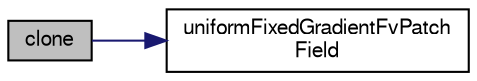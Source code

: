 digraph "clone"
{
  bgcolor="transparent";
  edge [fontname="FreeSans",fontsize="10",labelfontname="FreeSans",labelfontsize="10"];
  node [fontname="FreeSans",fontsize="10",shape=record];
  rankdir="LR";
  Node23 [label="clone",height=0.2,width=0.4,color="black", fillcolor="grey75", style="filled", fontcolor="black"];
  Node23 -> Node24 [color="midnightblue",fontsize="10",style="solid",fontname="FreeSans"];
  Node24 [label="uniformFixedGradientFvPatch\lField",height=0.2,width=0.4,color="black",URL="$a22310.html#aaf4a8165b2ef2c4586d64e1034cc68f9",tooltip="Construct from patch and internal field. "];
}
